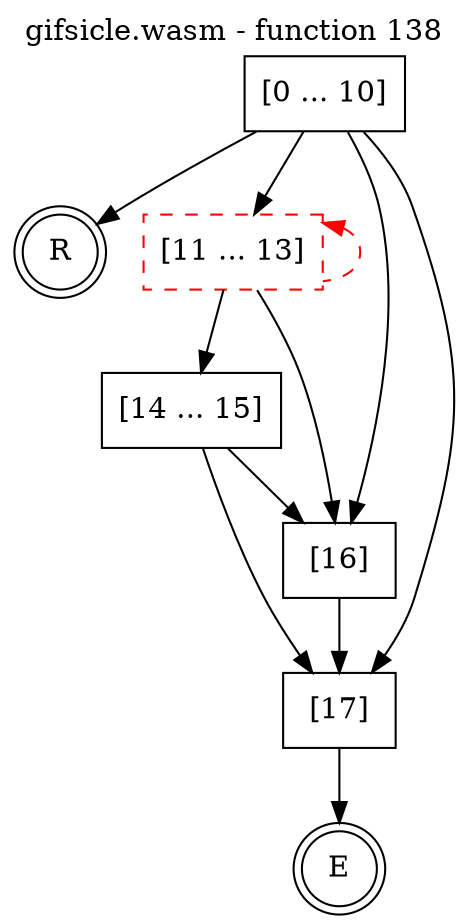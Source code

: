 digraph finite_state_machine {
    label = "gifsicle.wasm - function 138"
    labelloc =  t
    labelfontsize = 16
    labelfontcolor = black
    labelfontname = "Helvetica"
    node [shape = doublecircle]; E R ;
    node [shape = box];
    node [shape=box, color=black, style=solid] 0[label="[0 ... 10]"]
    node [shape=box, color=red, style=dashed] 11[label="[11 ... 13]"]
    node [shape=box, color=black, style=solid] 14[label="[14 ... 15]"]
    node [shape=box, color=black, style=solid] 16[label="[16]"]
    node [shape=box, color=black, style=solid] 17[label="[17]"]
    node [shape=box, color=black, style=solid] R[label="R"]
    0 -> 11;
    0 -> 16;
    0 -> 17;
    0 -> R;
    11 -> 14;
    11 -> 16;
    11 -> 11[style="dashed" color="red" dir=back];
    14 -> 16;
    14 -> 17;
    16 -> 17;
    17 -> E;
}
